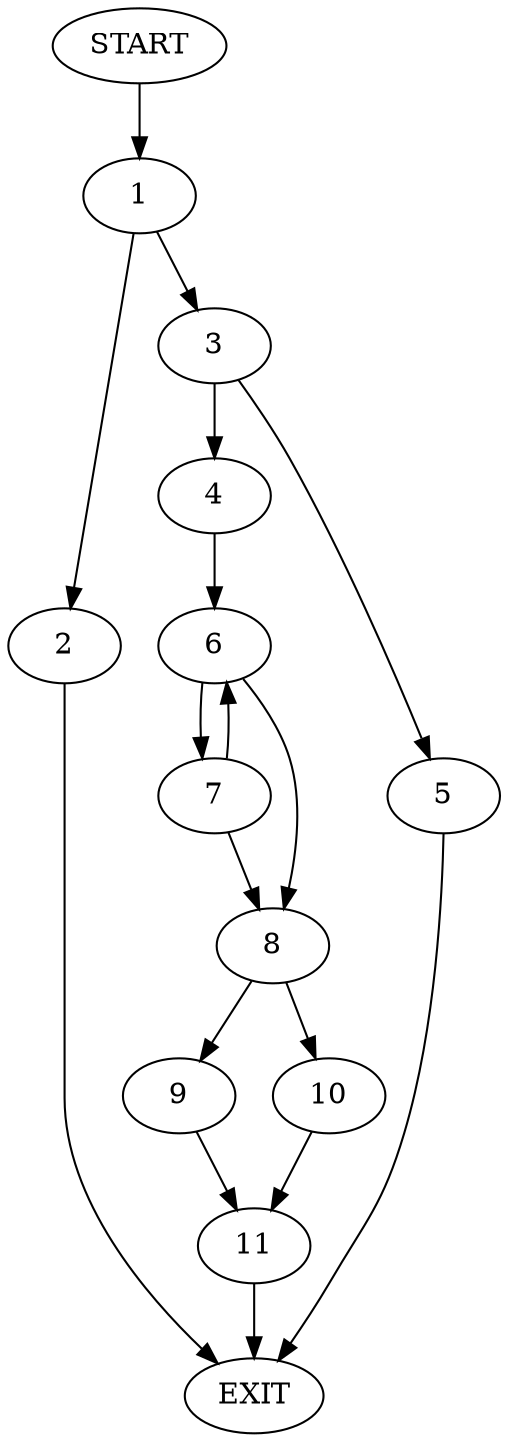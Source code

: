 digraph {
0 [label="START"]
12 [label="EXIT"]
0 -> 1
1 -> 2
1 -> 3
3 -> 4
3 -> 5
2 -> 12
5 -> 12
4 -> 6
6 -> 7
6 -> 8
7 -> 6
7 -> 8
8 -> 9
8 -> 10
10 -> 11
9 -> 11
11 -> 12
}
